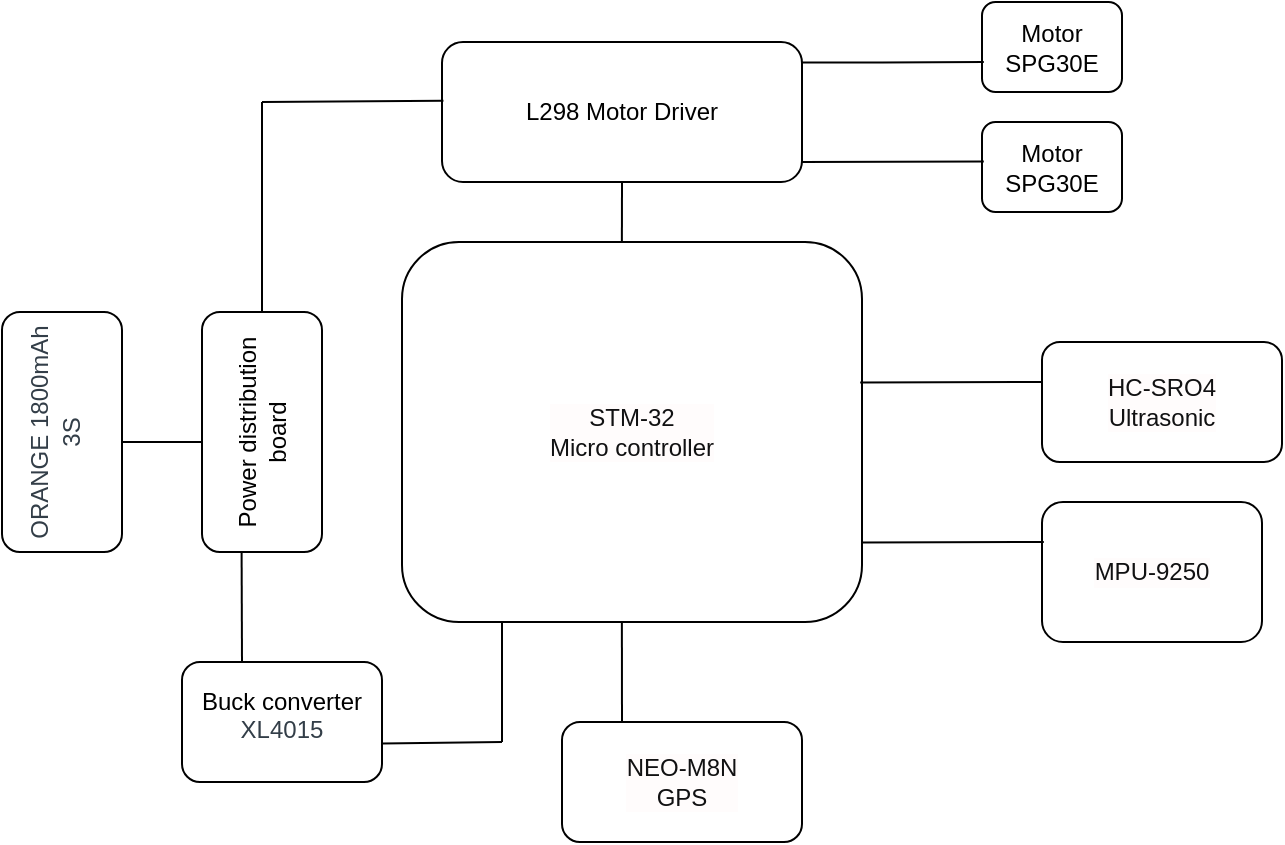 <mxfile version="17.5.0" type="github">
  <diagram id="B095lPG-_4MU9BpSfTT3" name="Page-1">
    <mxGraphModel dx="823" dy="477" grid="1" gridSize="10" guides="1" tooltips="1" connect="1" arrows="1" fold="1" page="1" pageScale="1" pageWidth="850" pageHeight="1100" math="0" shadow="0">
      <root>
        <mxCell id="0" />
        <mxCell id="1" parent="0" />
        <mxCell id="uYIiVFCoQzqRn4Q6k0h5-3" value="STM-32&lt;br&gt;Micro controller" style="rounded=1;whiteSpace=wrap;html=1;labelBackgroundColor=#FFFCFC;fontColor=#111112;" parent="1" vertex="1">
          <mxGeometry x="290" y="130" width="230" height="190" as="geometry" />
        </mxCell>
        <mxCell id="uYIiVFCoQzqRn4Q6k0h5-4" value="HC-SRO4&lt;br&gt;Ultrasonic" style="rounded=1;whiteSpace=wrap;html=1;labelBackgroundColor=#FFFCFC;fontColor=#111112;" parent="1" vertex="1">
          <mxGeometry x="610" y="180" width="120" height="60" as="geometry" />
        </mxCell>
        <mxCell id="uYIiVFCoQzqRn4Q6k0h5-5" value="MPU-9250" style="rounded=1;whiteSpace=wrap;html=1;labelBackgroundColor=#FFFCFC;fontColor=#111112;" parent="1" vertex="1">
          <mxGeometry x="610" y="260" width="110" height="70" as="geometry" />
        </mxCell>
        <mxCell id="uYIiVFCoQzqRn4Q6k0h5-6" value="NEO-M8N&lt;br&gt;GPS" style="rounded=1;whiteSpace=wrap;html=1;labelBackgroundColor=#FFFCFC;fontColor=#111112;" parent="1" vertex="1">
          <mxGeometry x="370" y="370" width="120" height="60" as="geometry" />
        </mxCell>
        <mxCell id="tK23bqZ6_Czorj_P_Bk--1" value="&lt;p style=&quot;box-sizing: border-box ; margin-top: 0px ; margin-bottom: 0.48em ; line-height: 1.28em ; color: rgb(51 , 62 , 72)&quot;&gt;&lt;font style=&quot;line-height: 1.2 ; font-size: 12px&quot;&gt;ORANGE 1800mAh 3S&lt;/font&gt;&lt;/p&gt;" style="rounded=1;whiteSpace=wrap;html=1;rotation=-90;" parent="1" vertex="1">
          <mxGeometry x="60" y="195" width="120" height="60" as="geometry" />
        </mxCell>
        <mxCell id="tK23bqZ6_Czorj_P_Bk--2" value="Power distribution board" style="rounded=1;whiteSpace=wrap;html=1;rotation=-90;" parent="1" vertex="1">
          <mxGeometry x="160" y="195" width="120" height="60" as="geometry" />
        </mxCell>
        <mxCell id="tK23bqZ6_Czorj_P_Bk--4" value="" style="endArrow=none;html=1;rounded=0;" parent="1" edge="1">
          <mxGeometry width="50" height="50" relative="1" as="geometry">
            <mxPoint x="150" y="230" as="sourcePoint" />
            <mxPoint x="190" y="230" as="targetPoint" />
          </mxGeometry>
        </mxCell>
        <mxCell id="tK23bqZ6_Czorj_P_Bk--5" value="Buck converter&lt;p style=&quot;box-sizing: border-box ; margin-top: 0px ; margin-bottom: 0.48em ; line-height: 1.28em ; color: rgb(51 , 62 , 72) ; background-color: rgb(255 , 255 , 255)&quot;&gt;&lt;font style=&quot;font-size: 12px&quot;&gt;XL4015&lt;/font&gt;&lt;/p&gt;" style="rounded=1;whiteSpace=wrap;html=1;align=center;" parent="1" vertex="1">
          <mxGeometry x="180" y="340" width="100" height="60" as="geometry" />
        </mxCell>
        <mxCell id="tK23bqZ6_Czorj_P_Bk--6" value="L298 Motor Driver" style="rounded=1;whiteSpace=wrap;html=1;" parent="1" vertex="1">
          <mxGeometry x="310" y="30" width="180" height="70" as="geometry" />
        </mxCell>
        <mxCell id="tK23bqZ6_Czorj_P_Bk--7" value="Motor SPG30E" style="rounded=1;whiteSpace=wrap;html=1;" parent="1" vertex="1">
          <mxGeometry x="580" y="10" width="70" height="45" as="geometry" />
        </mxCell>
        <mxCell id="tK23bqZ6_Czorj_P_Bk--8" value="Motor SPG30E" style="rounded=1;whiteSpace=wrap;html=1;" parent="1" vertex="1">
          <mxGeometry x="580" y="70" width="70" height="45" as="geometry" />
        </mxCell>
        <mxCell id="tK23bqZ6_Czorj_P_Bk--9" value="" style="endArrow=none;html=1;rounded=0;" parent="1" edge="1">
          <mxGeometry width="50" height="50" relative="1" as="geometry">
            <mxPoint x="220" y="165" as="sourcePoint" />
            <mxPoint x="220" y="60" as="targetPoint" />
          </mxGeometry>
        </mxCell>
        <mxCell id="tK23bqZ6_Czorj_P_Bk--10" value="" style="endArrow=none;html=1;rounded=0;entryX=0.004;entryY=0.42;entryDx=0;entryDy=0;entryPerimeter=0;" parent="1" target="tK23bqZ6_Czorj_P_Bk--6" edge="1">
          <mxGeometry width="50" height="50" relative="1" as="geometry">
            <mxPoint x="220" y="60" as="sourcePoint" />
            <mxPoint x="300" y="60" as="targetPoint" />
          </mxGeometry>
        </mxCell>
        <mxCell id="tK23bqZ6_Czorj_P_Bk--11" value="" style="endArrow=none;html=1;rounded=0;exitX=0.478;exitY=0.002;exitDx=0;exitDy=0;exitPerimeter=0;" parent="1" source="uYIiVFCoQzqRn4Q6k0h5-3" edge="1">
          <mxGeometry width="50" height="50" relative="1" as="geometry">
            <mxPoint x="400" y="130" as="sourcePoint" />
            <mxPoint x="400" y="100" as="targetPoint" />
          </mxGeometry>
        </mxCell>
        <mxCell id="tK23bqZ6_Czorj_P_Bk--12" value="" style="endArrow=none;html=1;rounded=0;entryX=0.013;entryY=0.44;entryDx=0;entryDy=0;entryPerimeter=0;" parent="1" target="tK23bqZ6_Czorj_P_Bk--8" edge="1">
          <mxGeometry width="50" height="50" relative="1" as="geometry">
            <mxPoint x="490" y="90" as="sourcePoint" />
            <mxPoint x="610" y="90" as="targetPoint" />
          </mxGeometry>
        </mxCell>
        <mxCell id="tK23bqZ6_Czorj_P_Bk--13" value="" style="endArrow=none;html=1;rounded=0;entryX=0.013;entryY=0.44;entryDx=0;entryDy=0;entryPerimeter=0;" parent="1" edge="1">
          <mxGeometry width="50" height="50" relative="1" as="geometry">
            <mxPoint x="490.0" y="40.2" as="sourcePoint" />
            <mxPoint x="580.91" y="40.0" as="targetPoint" />
            <Array as="points">
              <mxPoint x="530" y="40.2" />
            </Array>
          </mxGeometry>
        </mxCell>
        <mxCell id="tK23bqZ6_Czorj_P_Bk--15" value="" style="endArrow=none;html=1;rounded=0;entryX=0.013;entryY=0.44;entryDx=0;entryDy=0;entryPerimeter=0;" parent="1" edge="1">
          <mxGeometry width="50" height="50" relative="1" as="geometry">
            <mxPoint x="519.09" y="200.2" as="sourcePoint" />
            <mxPoint x="610" y="200" as="targetPoint" />
          </mxGeometry>
        </mxCell>
        <mxCell id="tK23bqZ6_Czorj_P_Bk--16" value="" style="endArrow=none;html=1;rounded=0;entryX=0.013;entryY=0.44;entryDx=0;entryDy=0;entryPerimeter=0;" parent="1" edge="1">
          <mxGeometry width="50" height="50" relative="1" as="geometry">
            <mxPoint x="520.0" y="280.2" as="sourcePoint" />
            <mxPoint x="610.91" y="280" as="targetPoint" />
          </mxGeometry>
        </mxCell>
        <mxCell id="tK23bqZ6_Czorj_P_Bk--17" value="" style="endArrow=none;html=1;rounded=0;entryX=0.25;entryY=0;entryDx=0;entryDy=0;exitX=0.478;exitY=1;exitDx=0;exitDy=0;exitPerimeter=0;" parent="1" source="uYIiVFCoQzqRn4Q6k0h5-3" target="uYIiVFCoQzqRn4Q6k0h5-6" edge="1">
          <mxGeometry width="50" height="50" relative="1" as="geometry">
            <mxPoint x="400" y="330" as="sourcePoint" />
            <mxPoint x="490" y="340" as="targetPoint" />
          </mxGeometry>
        </mxCell>
        <mxCell id="tK23bqZ6_Czorj_P_Bk--19" value="" style="endArrow=none;html=1;rounded=0;entryX=0.3;entryY=0;entryDx=0;entryDy=0;entryPerimeter=0;exitX=0.003;exitY=0.33;exitDx=0;exitDy=0;exitPerimeter=0;" parent="1" source="tK23bqZ6_Czorj_P_Bk--2" target="tK23bqZ6_Czorj_P_Bk--5" edge="1">
          <mxGeometry width="50" height="50" relative="1" as="geometry">
            <mxPoint x="210.0" y="295.05" as="sourcePoint" />
            <mxPoint x="300.91" y="294.85" as="targetPoint" />
          </mxGeometry>
        </mxCell>
        <mxCell id="tK23bqZ6_Czorj_P_Bk--21" value="" style="endArrow=none;html=1;rounded=0;exitX=1.002;exitY=0.68;exitDx=0;exitDy=0;exitPerimeter=0;" parent="1" source="tK23bqZ6_Czorj_P_Bk--5" edge="1">
          <mxGeometry width="50" height="50" relative="1" as="geometry">
            <mxPoint x="350.0" y="380.0" as="sourcePoint" />
            <mxPoint x="340" y="380" as="targetPoint" />
          </mxGeometry>
        </mxCell>
        <mxCell id="tK23bqZ6_Czorj_P_Bk--22" value="" style="endArrow=none;html=1;rounded=0;" parent="1" edge="1">
          <mxGeometry width="50" height="50" relative="1" as="geometry">
            <mxPoint x="340" y="320" as="sourcePoint" />
            <mxPoint x="340" y="380" as="targetPoint" />
          </mxGeometry>
        </mxCell>
      </root>
    </mxGraphModel>
  </diagram>
</mxfile>
